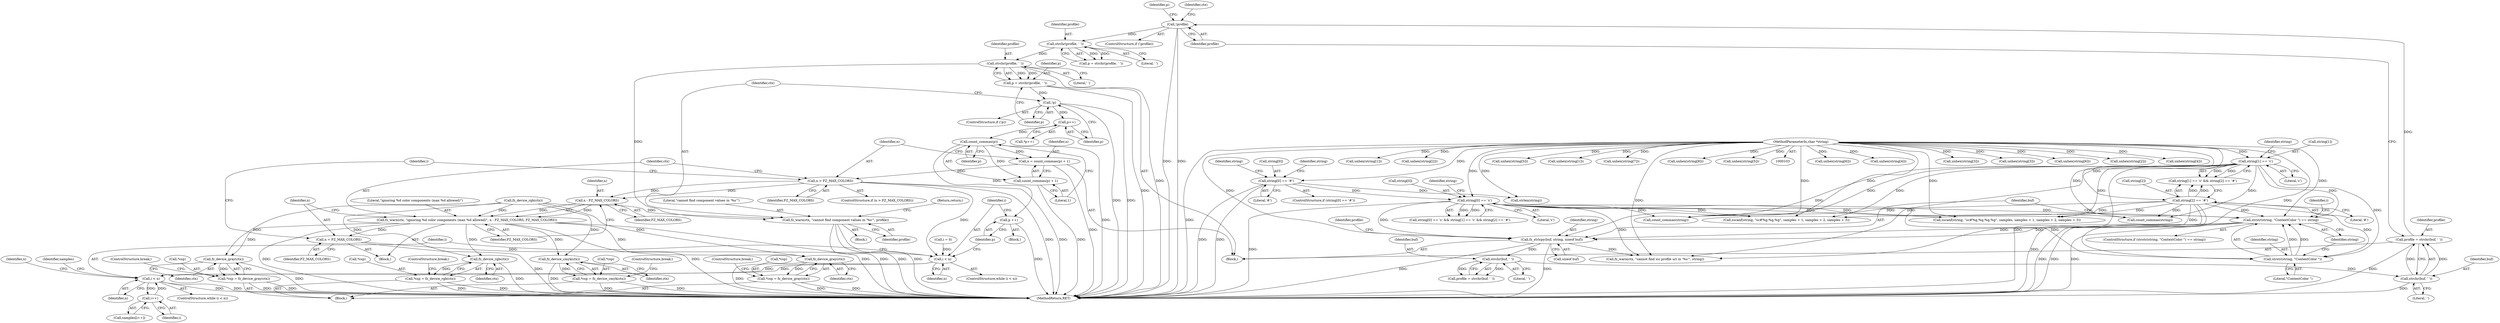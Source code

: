digraph "0_ghostscript_60dabde18d7fe12b19da8b509bdfee9cc886aafc_0@API" {
"1000380" [label="(Call,strchr(profile, ' '))"];
"1000375" [label="(Call,strchr(profile, ' '))"];
"1000365" [label="(Call,!profile)"];
"1000359" [label="(Call,profile = strchr(buf, ' '))"];
"1000361" [label="(Call,strchr(buf, ' '))"];
"1000356" [label="(Call,strchr(buf, ' '))"];
"1000349" [label="(Call,fz_strlcpy(buf, string, sizeof buf))"];
"1000289" [label="(Call,string[0] == 's')"];
"1000142" [label="(Call,string[0] == '#')"];
"1000106" [label="(MethodParameterIn,char *string)"];
"1000295" [label="(Call,string[1] == 'c')"];
"1000300" [label="(Call,string[2] == '#')"];
"1000343" [label="(Call,strstr(string, \"ContextColor \") == string)"];
"1000344" [label="(Call,strstr(string, \"ContextColor \"))"];
"1000378" [label="(Call,p = strchr(profile, ' '))"];
"1000384" [label="(Call,!p)"];
"1000394" [label="(Call,p++)"];
"1000400" [label="(Call,count_commas(p))"];
"1000397" [label="(Call,n = count_commas(p) + 1)"];
"1000404" [label="(Call,n > FZ_MAX_COLORS)"];
"1000411" [label="(Call,n - FZ_MAX_COLORS)"];
"1000408" [label="(Call,fz_warn(ctx, \"ignoring %d color components (max %d allowed)\", n - FZ_MAX_COLORS, FZ_MAX_COLORS))"];
"1000415" [label="(Call,n = FZ_MAX_COLORS)"];
"1000422" [label="(Call,i < n)"];
"1000429" [label="(Call,i < n)"];
"1000436" [label="(Call,i++)"];
"1000476" [label="(Call,fz_device_gray(ctx))"];
"1000473" [label="(Call,*csp = fz_device_gray(ctx))"];
"1000483" [label="(Call,fz_device_rgb(ctx))"];
"1000480" [label="(Call,*csp = fz_device_rgb(ctx))"];
"1000490" [label="(Call,fz_device_cmyk(ctx))"];
"1000487" [label="(Call,*csp = fz_device_cmyk(ctx))"];
"1000497" [label="(Call,fz_device_gray(ctx))"];
"1000494" [label="(Call,*csp = fz_device_gray(ctx))"];
"1000399" [label="(Call,count_commas(p) + 1)"];
"1000426" [label="(Call,p ++)"];
"1000387" [label="(Call,fz_warn(ctx, \"cannot find component values in '%s'\", profile))"];
"1000345" [label="(Identifier,string)"];
"1000498" [label="(Identifier,ctx)"];
"1000195" [label="(Call,unhex(string[6]))"];
"1000431" [label="(Identifier,n)"];
"1000414" [label="(Identifier,FZ_MAX_COLORS)"];
"1000382" [label="(Literal,' ')"];
"1000364" [label="(ControlStructure,if (!profile))"];
"1000430" [label="(Identifier,i)"];
"1000435" [label="(Identifier,samples)"];
"1000180" [label="(Call,unhex(string[4]))"];
"1000351" [label="(Identifier,string)"];
"1000242" [label="(Call,unhex(string[3]))"];
"1000175" [label="(Call,unhex(string[3]))"];
"1000378" [label="(Call,p = strchr(profile, ' '))"];
"1000423" [label="(Identifier,i)"];
"1000407" [label="(Block,)"];
"1000150" [label="(Call,strlen(string))"];
"1000419" [label="(Identifier,i)"];
"1000417" [label="(Identifier,FZ_MAX_COLORS)"];
"1000388" [label="(Identifier,ctx)"];
"1000397" [label="(Call,n = count_commas(p) + 1)"];
"1000436" [label="(Call,i++)"];
"1000490" [label="(Call,fz_device_cmyk(ctx))"];
"1000485" [label="(ControlStructure,break;)"];
"1000355" [label="(Identifier,profile)"];
"1000403" [label="(ControlStructure,if (n > FZ_MAX_COLORS))"];
"1000311" [label="(Call,sscanf(string, \"sc#%g,%g,%g\", samples + 1, samples + 2, samples + 3))"];
"1000262" [label="(Call,unhex(string[6]))"];
"1000421" [label="(ControlStructure,while (i < n))"];
"1000384" [label="(Call,!p)"];
"1000377" [label="(Literal,' ')"];
"1000406" [label="(Identifier,FZ_MAX_COLORS)"];
"1000361" [label="(Call,strchr(buf, ' '))"];
"1000387" [label="(Call,fz_warn(ctx, \"cannot find component values in '%s'\", profile))"];
"1000368" [label="(Call,fz_warn(ctx, \"cannot find icc profile uri in '%s'\", string))"];
"1000427" [label="(Identifier,p)"];
"1000165" [label="(Call,unhex(string[2]))"];
"1000247" [label="(Call,unhex(string[4]))"];
"1000362" [label="(Identifier,buf)"];
"1000289" [label="(Call,string[0] == 's')"];
"1000492" [label="(ControlStructure,break;)"];
"1000342" [label="(ControlStructure,if (strstr(string, \"ContextColor \") == string))"];
"1000476" [label="(Call,fz_device_gray(ctx))"];
"1000151" [label="(Identifier,string)"];
"1000502" [label="(Identifier,i)"];
"1000360" [label="(Identifier,profile)"];
"1000434" [label="(Call,samples[i++])"];
"1000415" [label="(Call,n = FZ_MAX_COLORS)"];
"1000106" [label="(MethodParameterIn,char *string)"];
"1000359" [label="(Call,profile = strchr(buf, ' '))"];
"1000146" [label="(Literal,'#')"];
"1000401" [label="(Identifier,p)"];
"1000429" [label="(Call,i < n)"];
"1000375" [label="(Call,strchr(profile, ' '))"];
"1000357" [label="(Identifier,buf)"];
"1000474" [label="(Call,*csp)"];
"1000356" [label="(Call,strchr(buf, ' '))"];
"1000304" [label="(Literal,'#')"];
"1000227" [label="(Call,unhex(string[1]))"];
"1000374" [label="(Identifier,p)"];
"1000408" [label="(Call,fz_warn(ctx, \"ignoring %d color components (max %d allowed)\", n - FZ_MAX_COLORS, FZ_MAX_COLORS))"];
"1000480" [label="(Call,*csp = fz_device_rgb(ctx))"];
"1000350" [label="(Identifier,buf)"];
"1000297" [label="(Identifier,string)"];
"1000328" [label="(Call,sscanf(string, \"sc#%g,%g,%g,%g\", samples, samples + 1, samples + 2, samples + 3))"];
"1000484" [label="(Identifier,ctx)"];
"1000488" [label="(Call,*csp)"];
"1000295" [label="(Call,string[1] == 'c')"];
"1000440" [label="(Identifier,n)"];
"1000383" [label="(ControlStructure,if (!p))"];
"1000481" [label="(Call,*csp)"];
"1000478" [label="(ControlStructure,break;)"];
"1000411" [label="(Call,n - FZ_MAX_COLORS)"];
"1000343" [label="(Call,strstr(string, \"ContextColor \") == string)"];
"1000124" [label="(Call,fz_device_rgb(ctx))"];
"1000418" [label="(Call,i = 0)"];
"1000294" [label="(Call,string[1] == 'c' && string[2] == '#')"];
"1000473" [label="(Call,*csp = fz_device_gray(ctx))"];
"1000363" [label="(Literal,' ')"];
"1000232" [label="(Call,unhex(string[2]))"];
"1000358" [label="(Literal,' ')"];
"1000380" [label="(Call,strchr(profile, ' '))"];
"1000365" [label="(Call,!profile)"];
"1000494" [label="(Call,*csp = fz_device_gray(ctx))"];
"1000325" [label="(Call,count_commas(string))"];
"1000483" [label="(Call,fz_device_rgb(ctx))"];
"1000308" [label="(Call,count_commas(string))"];
"1000376" [label="(Identifier,profile)"];
"1000369" [label="(Identifier,ctx)"];
"1000410" [label="(Literal,\"ignoring %d color components (max %d allowed)\")"];
"1000471" [label="(Block,)"];
"1000426" [label="(Call,p ++)"];
"1000487" [label="(Call,*csp = fz_device_cmyk(ctx))"];
"1000405" [label="(Identifier,n)"];
"1000398" [label="(Identifier,n)"];
"1000348" [label="(Block,)"];
"1000143" [label="(Call,string[0])"];
"1000300" [label="(Call,string[2] == '#')"];
"1000409" [label="(Identifier,ctx)"];
"1000293" [label="(Literal,'s')"];
"1000389" [label="(Literal,\"cannot find component values in '%s'\")"];
"1000190" [label="(Call,unhex(string[5]))"];
"1000416" [label="(Identifier,n)"];
"1000379" [label="(Identifier,p)"];
"1000160" [label="(Call,unhex(string[1]))"];
"1000301" [label="(Call,string[2])"];
"1000425" [label="(Block,)"];
"1000346" [label="(Literal,\"ContextColor \")"];
"1000477" [label="(Identifier,ctx)"];
"1000428" [label="(ControlStructure,while (i < n))"];
"1000381" [label="(Identifier,profile)"];
"1000349" [label="(Call,fz_strlcpy(buf, string, sizeof buf))"];
"1000413" [label="(Identifier,FZ_MAX_COLORS)"];
"1000354" [label="(Call,profile = strchr(buf, ' '))"];
"1000394" [label="(Call,p++)"];
"1000393" [label="(Call,*p++)"];
"1000495" [label="(Call,*csp)"];
"1000296" [label="(Call,string[1])"];
"1000290" [label="(Call,string[0])"];
"1000373" [label="(Call,p = strchr(profile, ' '))"];
"1000352" [label="(Call,sizeof buf)"];
"1000402" [label="(Literal,1)"];
"1000291" [label="(Identifier,string)"];
"1000299" [label="(Literal,'c')"];
"1000399" [label="(Call,count_commas(p) + 1)"];
"1000424" [label="(Identifier,n)"];
"1000412" [label="(Identifier,n)"];
"1000395" [label="(Identifier,p)"];
"1000437" [label="(Identifier,i)"];
"1000491" [label="(Identifier,ctx)"];
"1000205" [label="(Call,unhex(string[7]))"];
"1000404" [label="(Call,n > FZ_MAX_COLORS)"];
"1000386" [label="(Block,)"];
"1000390" [label="(Identifier,profile)"];
"1000391" [label="(Return,return;)"];
"1000210" [label="(Call,unhex(string[8]))"];
"1000537" [label="(MethodReturn,RET)"];
"1000142" [label="(Call,string[0] == '#')"];
"1000497" [label="(Call,fz_device_gray(ctx))"];
"1000344" [label="(Call,strstr(string, \"ContextColor \"))"];
"1000347" [label="(Identifier,string)"];
"1000302" [label="(Identifier,string)"];
"1000141" [label="(ControlStructure,if (string[0] == '#'))"];
"1000366" [label="(Identifier,profile)"];
"1000257" [label="(Call,unhex(string[5]))"];
"1000385" [label="(Identifier,p)"];
"1000499" [label="(ControlStructure,break;)"];
"1000400" [label="(Call,count_commas(p))"];
"1000288" [label="(Call,string[0] == 's' && string[1] == 'c' && string[2] == '#')"];
"1000422" [label="(Call,i < n)"];
"1000380" -> "1000378"  [label="AST: "];
"1000380" -> "1000382"  [label="CFG: "];
"1000381" -> "1000380"  [label="AST: "];
"1000382" -> "1000380"  [label="AST: "];
"1000378" -> "1000380"  [label="CFG: "];
"1000380" -> "1000537"  [label="DDG: "];
"1000380" -> "1000378"  [label="DDG: "];
"1000380" -> "1000378"  [label="DDG: "];
"1000375" -> "1000380"  [label="DDG: "];
"1000380" -> "1000387"  [label="DDG: "];
"1000375" -> "1000373"  [label="AST: "];
"1000375" -> "1000377"  [label="CFG: "];
"1000376" -> "1000375"  [label="AST: "];
"1000377" -> "1000375"  [label="AST: "];
"1000373" -> "1000375"  [label="CFG: "];
"1000375" -> "1000373"  [label="DDG: "];
"1000375" -> "1000373"  [label="DDG: "];
"1000365" -> "1000375"  [label="DDG: "];
"1000365" -> "1000364"  [label="AST: "];
"1000365" -> "1000366"  [label="CFG: "];
"1000366" -> "1000365"  [label="AST: "];
"1000369" -> "1000365"  [label="CFG: "];
"1000374" -> "1000365"  [label="CFG: "];
"1000365" -> "1000537"  [label="DDG: "];
"1000365" -> "1000537"  [label="DDG: "];
"1000359" -> "1000365"  [label="DDG: "];
"1000359" -> "1000348"  [label="AST: "];
"1000359" -> "1000361"  [label="CFG: "];
"1000360" -> "1000359"  [label="AST: "];
"1000361" -> "1000359"  [label="AST: "];
"1000366" -> "1000359"  [label="CFG: "];
"1000359" -> "1000537"  [label="DDG: "];
"1000361" -> "1000359"  [label="DDG: "];
"1000361" -> "1000359"  [label="DDG: "];
"1000361" -> "1000363"  [label="CFG: "];
"1000362" -> "1000361"  [label="AST: "];
"1000363" -> "1000361"  [label="AST: "];
"1000361" -> "1000537"  [label="DDG: "];
"1000356" -> "1000361"  [label="DDG: "];
"1000356" -> "1000354"  [label="AST: "];
"1000356" -> "1000358"  [label="CFG: "];
"1000357" -> "1000356"  [label="AST: "];
"1000358" -> "1000356"  [label="AST: "];
"1000354" -> "1000356"  [label="CFG: "];
"1000356" -> "1000354"  [label="DDG: "];
"1000356" -> "1000354"  [label="DDG: "];
"1000349" -> "1000356"  [label="DDG: "];
"1000349" -> "1000348"  [label="AST: "];
"1000349" -> "1000352"  [label="CFG: "];
"1000350" -> "1000349"  [label="AST: "];
"1000351" -> "1000349"  [label="AST: "];
"1000352" -> "1000349"  [label="AST: "];
"1000355" -> "1000349"  [label="CFG: "];
"1000349" -> "1000537"  [label="DDG: "];
"1000349" -> "1000537"  [label="DDG: "];
"1000289" -> "1000349"  [label="DDG: "];
"1000295" -> "1000349"  [label="DDG: "];
"1000300" -> "1000349"  [label="DDG: "];
"1000343" -> "1000349"  [label="DDG: "];
"1000106" -> "1000349"  [label="DDG: "];
"1000349" -> "1000368"  [label="DDG: "];
"1000289" -> "1000288"  [label="AST: "];
"1000289" -> "1000293"  [label="CFG: "];
"1000290" -> "1000289"  [label="AST: "];
"1000293" -> "1000289"  [label="AST: "];
"1000297" -> "1000289"  [label="CFG: "];
"1000288" -> "1000289"  [label="CFG: "];
"1000289" -> "1000537"  [label="DDG: "];
"1000289" -> "1000288"  [label="DDG: "];
"1000289" -> "1000288"  [label="DDG: "];
"1000142" -> "1000289"  [label="DDG: "];
"1000106" -> "1000289"  [label="DDG: "];
"1000289" -> "1000308"  [label="DDG: "];
"1000289" -> "1000311"  [label="DDG: "];
"1000289" -> "1000325"  [label="DDG: "];
"1000289" -> "1000328"  [label="DDG: "];
"1000289" -> "1000344"  [label="DDG: "];
"1000289" -> "1000343"  [label="DDG: "];
"1000289" -> "1000368"  [label="DDG: "];
"1000142" -> "1000141"  [label="AST: "];
"1000142" -> "1000146"  [label="CFG: "];
"1000143" -> "1000142"  [label="AST: "];
"1000146" -> "1000142"  [label="AST: "];
"1000151" -> "1000142"  [label="CFG: "];
"1000291" -> "1000142"  [label="CFG: "];
"1000142" -> "1000537"  [label="DDG: "];
"1000142" -> "1000537"  [label="DDG: "];
"1000106" -> "1000142"  [label="DDG: "];
"1000142" -> "1000150"  [label="DDG: "];
"1000106" -> "1000103"  [label="AST: "];
"1000106" -> "1000537"  [label="DDG: "];
"1000106" -> "1000150"  [label="DDG: "];
"1000106" -> "1000160"  [label="DDG: "];
"1000106" -> "1000165"  [label="DDG: "];
"1000106" -> "1000175"  [label="DDG: "];
"1000106" -> "1000180"  [label="DDG: "];
"1000106" -> "1000190"  [label="DDG: "];
"1000106" -> "1000195"  [label="DDG: "];
"1000106" -> "1000205"  [label="DDG: "];
"1000106" -> "1000210"  [label="DDG: "];
"1000106" -> "1000227"  [label="DDG: "];
"1000106" -> "1000232"  [label="DDG: "];
"1000106" -> "1000242"  [label="DDG: "];
"1000106" -> "1000247"  [label="DDG: "];
"1000106" -> "1000257"  [label="DDG: "];
"1000106" -> "1000262"  [label="DDG: "];
"1000106" -> "1000295"  [label="DDG: "];
"1000106" -> "1000300"  [label="DDG: "];
"1000106" -> "1000308"  [label="DDG: "];
"1000106" -> "1000311"  [label="DDG: "];
"1000106" -> "1000325"  [label="DDG: "];
"1000106" -> "1000328"  [label="DDG: "];
"1000106" -> "1000344"  [label="DDG: "];
"1000106" -> "1000343"  [label="DDG: "];
"1000106" -> "1000368"  [label="DDG: "];
"1000295" -> "1000294"  [label="AST: "];
"1000295" -> "1000299"  [label="CFG: "];
"1000296" -> "1000295"  [label="AST: "];
"1000299" -> "1000295"  [label="AST: "];
"1000302" -> "1000295"  [label="CFG: "];
"1000294" -> "1000295"  [label="CFG: "];
"1000295" -> "1000537"  [label="DDG: "];
"1000295" -> "1000294"  [label="DDG: "];
"1000295" -> "1000294"  [label="DDG: "];
"1000295" -> "1000308"  [label="DDG: "];
"1000295" -> "1000311"  [label="DDG: "];
"1000295" -> "1000325"  [label="DDG: "];
"1000295" -> "1000328"  [label="DDG: "];
"1000295" -> "1000344"  [label="DDG: "];
"1000295" -> "1000343"  [label="DDG: "];
"1000295" -> "1000368"  [label="DDG: "];
"1000300" -> "1000294"  [label="AST: "];
"1000300" -> "1000304"  [label="CFG: "];
"1000301" -> "1000300"  [label="AST: "];
"1000304" -> "1000300"  [label="AST: "];
"1000294" -> "1000300"  [label="CFG: "];
"1000300" -> "1000537"  [label="DDG: "];
"1000300" -> "1000294"  [label="DDG: "];
"1000300" -> "1000294"  [label="DDG: "];
"1000300" -> "1000308"  [label="DDG: "];
"1000300" -> "1000311"  [label="DDG: "];
"1000300" -> "1000325"  [label="DDG: "];
"1000300" -> "1000328"  [label="DDG: "];
"1000300" -> "1000344"  [label="DDG: "];
"1000300" -> "1000343"  [label="DDG: "];
"1000300" -> "1000368"  [label="DDG: "];
"1000343" -> "1000342"  [label="AST: "];
"1000343" -> "1000347"  [label="CFG: "];
"1000344" -> "1000343"  [label="AST: "];
"1000347" -> "1000343"  [label="AST: "];
"1000350" -> "1000343"  [label="CFG: "];
"1000502" -> "1000343"  [label="CFG: "];
"1000343" -> "1000537"  [label="DDG: "];
"1000343" -> "1000537"  [label="DDG: "];
"1000343" -> "1000537"  [label="DDG: "];
"1000344" -> "1000343"  [label="DDG: "];
"1000344" -> "1000343"  [label="DDG: "];
"1000344" -> "1000346"  [label="CFG: "];
"1000345" -> "1000344"  [label="AST: "];
"1000346" -> "1000344"  [label="AST: "];
"1000347" -> "1000344"  [label="CFG: "];
"1000378" -> "1000348"  [label="AST: "];
"1000379" -> "1000378"  [label="AST: "];
"1000385" -> "1000378"  [label="CFG: "];
"1000378" -> "1000537"  [label="DDG: "];
"1000378" -> "1000384"  [label="DDG: "];
"1000384" -> "1000383"  [label="AST: "];
"1000384" -> "1000385"  [label="CFG: "];
"1000385" -> "1000384"  [label="AST: "];
"1000388" -> "1000384"  [label="CFG: "];
"1000395" -> "1000384"  [label="CFG: "];
"1000384" -> "1000537"  [label="DDG: "];
"1000384" -> "1000537"  [label="DDG: "];
"1000384" -> "1000394"  [label="DDG: "];
"1000394" -> "1000393"  [label="AST: "];
"1000394" -> "1000395"  [label="CFG: "];
"1000395" -> "1000394"  [label="AST: "];
"1000393" -> "1000394"  [label="CFG: "];
"1000394" -> "1000400"  [label="DDG: "];
"1000400" -> "1000399"  [label="AST: "];
"1000400" -> "1000401"  [label="CFG: "];
"1000401" -> "1000400"  [label="AST: "];
"1000402" -> "1000400"  [label="CFG: "];
"1000400" -> "1000537"  [label="DDG: "];
"1000400" -> "1000397"  [label="DDG: "];
"1000400" -> "1000399"  [label="DDG: "];
"1000400" -> "1000426"  [label="DDG: "];
"1000397" -> "1000348"  [label="AST: "];
"1000397" -> "1000399"  [label="CFG: "];
"1000398" -> "1000397"  [label="AST: "];
"1000399" -> "1000397"  [label="AST: "];
"1000405" -> "1000397"  [label="CFG: "];
"1000397" -> "1000537"  [label="DDG: "];
"1000397" -> "1000404"  [label="DDG: "];
"1000404" -> "1000403"  [label="AST: "];
"1000404" -> "1000406"  [label="CFG: "];
"1000405" -> "1000404"  [label="AST: "];
"1000406" -> "1000404"  [label="AST: "];
"1000409" -> "1000404"  [label="CFG: "];
"1000419" -> "1000404"  [label="CFG: "];
"1000404" -> "1000537"  [label="DDG: "];
"1000404" -> "1000537"  [label="DDG: "];
"1000404" -> "1000411"  [label="DDG: "];
"1000404" -> "1000411"  [label="DDG: "];
"1000404" -> "1000422"  [label="DDG: "];
"1000411" -> "1000408"  [label="AST: "];
"1000411" -> "1000413"  [label="CFG: "];
"1000412" -> "1000411"  [label="AST: "];
"1000413" -> "1000411"  [label="AST: "];
"1000414" -> "1000411"  [label="CFG: "];
"1000411" -> "1000408"  [label="DDG: "];
"1000411" -> "1000408"  [label="DDG: "];
"1000408" -> "1000407"  [label="AST: "];
"1000408" -> "1000414"  [label="CFG: "];
"1000409" -> "1000408"  [label="AST: "];
"1000410" -> "1000408"  [label="AST: "];
"1000414" -> "1000408"  [label="AST: "];
"1000416" -> "1000408"  [label="CFG: "];
"1000408" -> "1000537"  [label="DDG: "];
"1000408" -> "1000537"  [label="DDG: "];
"1000408" -> "1000537"  [label="DDG: "];
"1000124" -> "1000408"  [label="DDG: "];
"1000408" -> "1000415"  [label="DDG: "];
"1000408" -> "1000476"  [label="DDG: "];
"1000408" -> "1000483"  [label="DDG: "];
"1000408" -> "1000490"  [label="DDG: "];
"1000408" -> "1000497"  [label="DDG: "];
"1000415" -> "1000407"  [label="AST: "];
"1000415" -> "1000417"  [label="CFG: "];
"1000416" -> "1000415"  [label="AST: "];
"1000417" -> "1000415"  [label="AST: "];
"1000419" -> "1000415"  [label="CFG: "];
"1000415" -> "1000537"  [label="DDG: "];
"1000415" -> "1000422"  [label="DDG: "];
"1000422" -> "1000421"  [label="AST: "];
"1000422" -> "1000424"  [label="CFG: "];
"1000423" -> "1000422"  [label="AST: "];
"1000424" -> "1000422"  [label="AST: "];
"1000427" -> "1000422"  [label="CFG: "];
"1000430" -> "1000422"  [label="CFG: "];
"1000418" -> "1000422"  [label="DDG: "];
"1000422" -> "1000429"  [label="DDG: "];
"1000422" -> "1000429"  [label="DDG: "];
"1000429" -> "1000428"  [label="AST: "];
"1000429" -> "1000431"  [label="CFG: "];
"1000430" -> "1000429"  [label="AST: "];
"1000431" -> "1000429"  [label="AST: "];
"1000435" -> "1000429"  [label="CFG: "];
"1000440" -> "1000429"  [label="CFG: "];
"1000429" -> "1000537"  [label="DDG: "];
"1000429" -> "1000537"  [label="DDG: "];
"1000436" -> "1000429"  [label="DDG: "];
"1000429" -> "1000436"  [label="DDG: "];
"1000436" -> "1000434"  [label="AST: "];
"1000436" -> "1000437"  [label="CFG: "];
"1000437" -> "1000436"  [label="AST: "];
"1000434" -> "1000436"  [label="CFG: "];
"1000476" -> "1000473"  [label="AST: "];
"1000476" -> "1000477"  [label="CFG: "];
"1000477" -> "1000476"  [label="AST: "];
"1000473" -> "1000476"  [label="CFG: "];
"1000476" -> "1000537"  [label="DDG: "];
"1000476" -> "1000473"  [label="DDG: "];
"1000124" -> "1000476"  [label="DDG: "];
"1000473" -> "1000471"  [label="AST: "];
"1000474" -> "1000473"  [label="AST: "];
"1000478" -> "1000473"  [label="CFG: "];
"1000473" -> "1000537"  [label="DDG: "];
"1000473" -> "1000537"  [label="DDG: "];
"1000483" -> "1000480"  [label="AST: "];
"1000483" -> "1000484"  [label="CFG: "];
"1000484" -> "1000483"  [label="AST: "];
"1000480" -> "1000483"  [label="CFG: "];
"1000483" -> "1000537"  [label="DDG: "];
"1000483" -> "1000480"  [label="DDG: "];
"1000124" -> "1000483"  [label="DDG: "];
"1000480" -> "1000471"  [label="AST: "];
"1000481" -> "1000480"  [label="AST: "];
"1000485" -> "1000480"  [label="CFG: "];
"1000480" -> "1000537"  [label="DDG: "];
"1000480" -> "1000537"  [label="DDG: "];
"1000490" -> "1000487"  [label="AST: "];
"1000490" -> "1000491"  [label="CFG: "];
"1000491" -> "1000490"  [label="AST: "];
"1000487" -> "1000490"  [label="CFG: "];
"1000490" -> "1000537"  [label="DDG: "];
"1000490" -> "1000487"  [label="DDG: "];
"1000124" -> "1000490"  [label="DDG: "];
"1000487" -> "1000471"  [label="AST: "];
"1000488" -> "1000487"  [label="AST: "];
"1000492" -> "1000487"  [label="CFG: "];
"1000487" -> "1000537"  [label="DDG: "];
"1000487" -> "1000537"  [label="DDG: "];
"1000497" -> "1000494"  [label="AST: "];
"1000497" -> "1000498"  [label="CFG: "];
"1000498" -> "1000497"  [label="AST: "];
"1000494" -> "1000497"  [label="CFG: "];
"1000497" -> "1000537"  [label="DDG: "];
"1000497" -> "1000494"  [label="DDG: "];
"1000124" -> "1000497"  [label="DDG: "];
"1000494" -> "1000471"  [label="AST: "];
"1000495" -> "1000494"  [label="AST: "];
"1000499" -> "1000494"  [label="CFG: "];
"1000494" -> "1000537"  [label="DDG: "];
"1000494" -> "1000537"  [label="DDG: "];
"1000399" -> "1000402"  [label="CFG: "];
"1000402" -> "1000399"  [label="AST: "];
"1000399" -> "1000537"  [label="DDG: "];
"1000426" -> "1000425"  [label="AST: "];
"1000426" -> "1000427"  [label="CFG: "];
"1000427" -> "1000426"  [label="AST: "];
"1000423" -> "1000426"  [label="CFG: "];
"1000426" -> "1000537"  [label="DDG: "];
"1000387" -> "1000386"  [label="AST: "];
"1000387" -> "1000390"  [label="CFG: "];
"1000388" -> "1000387"  [label="AST: "];
"1000389" -> "1000387"  [label="AST: "];
"1000390" -> "1000387"  [label="AST: "];
"1000391" -> "1000387"  [label="CFG: "];
"1000387" -> "1000537"  [label="DDG: "];
"1000387" -> "1000537"  [label="DDG: "];
"1000387" -> "1000537"  [label="DDG: "];
"1000124" -> "1000387"  [label="DDG: "];
}
